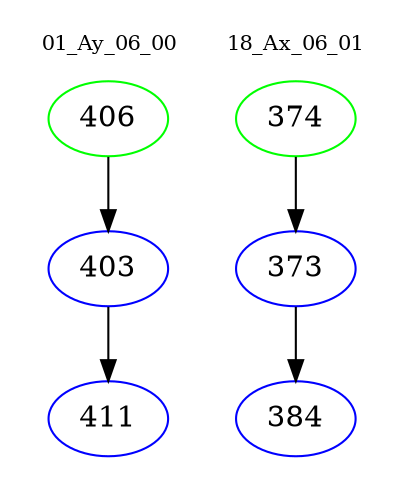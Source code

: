 digraph{
subgraph cluster_0 {
color = white
label = "01_Ay_06_00";
fontsize=10;
T0_406 [label="406", color="green"]
T0_406 -> T0_403 [color="black"]
T0_403 [label="403", color="blue"]
T0_403 -> T0_411 [color="black"]
T0_411 [label="411", color="blue"]
}
subgraph cluster_1 {
color = white
label = "18_Ax_06_01";
fontsize=10;
T1_374 [label="374", color="green"]
T1_374 -> T1_373 [color="black"]
T1_373 [label="373", color="blue"]
T1_373 -> T1_384 [color="black"]
T1_384 [label="384", color="blue"]
}
}
